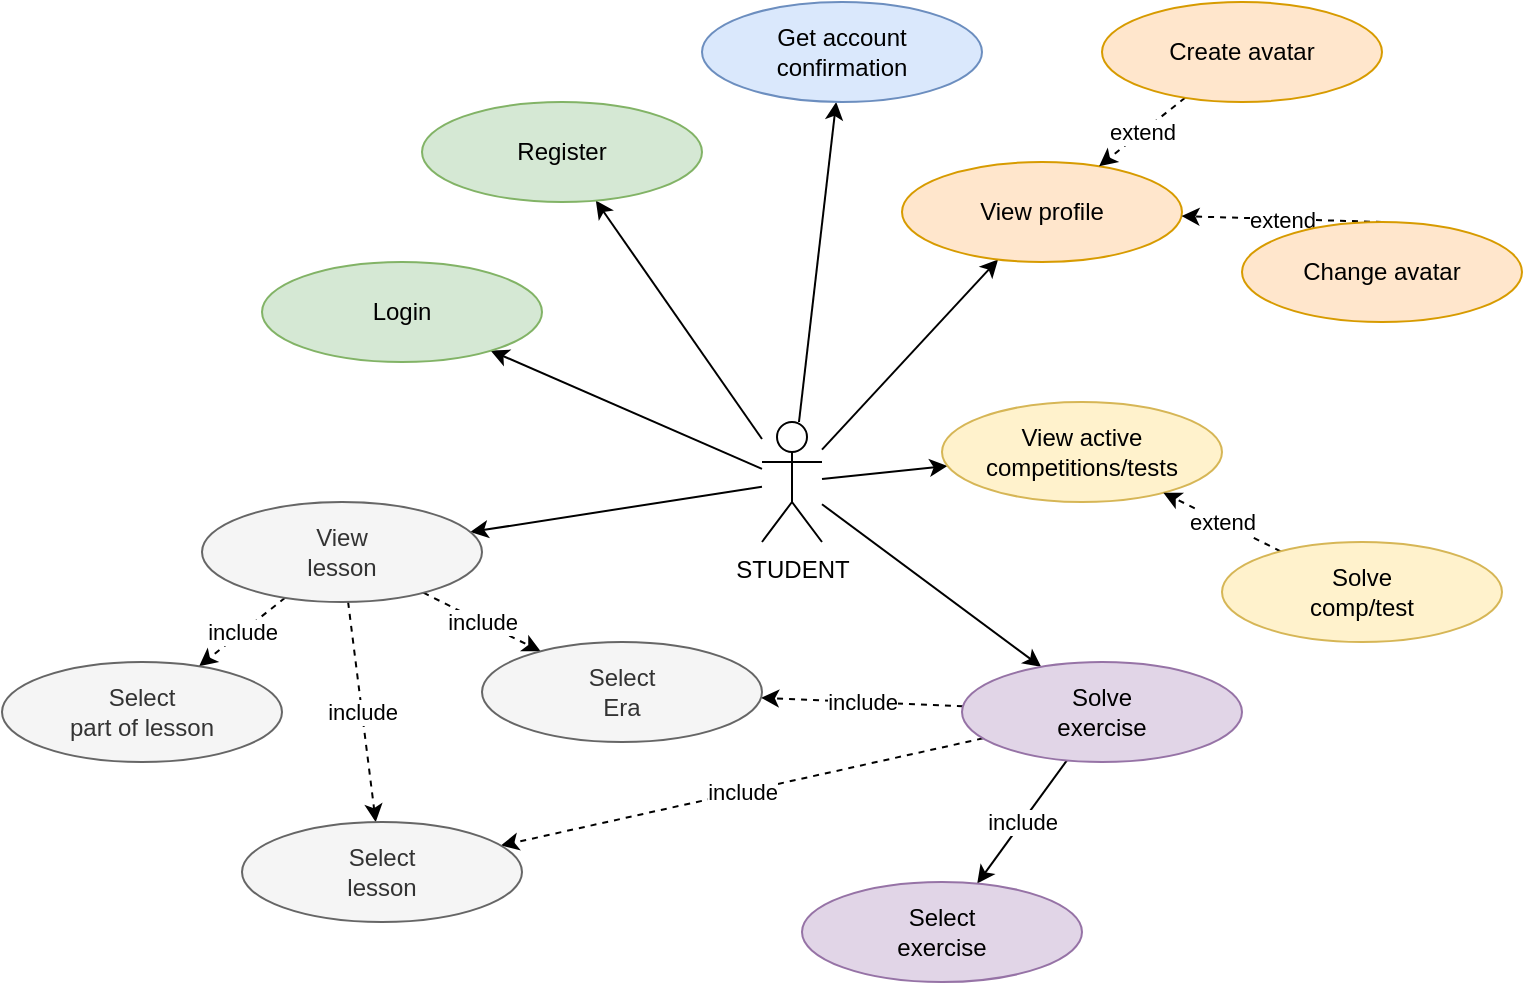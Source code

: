 <mxfile version="24.2.2" type="device">
  <diagram name="Страница-1" id="WcqHhNVJukCY2KidQPpv">
    <mxGraphModel dx="1434" dy="738" grid="1" gridSize="10" guides="1" tooltips="1" connect="1" arrows="1" fold="1" page="1" pageScale="1" pageWidth="827" pageHeight="1169" math="0" shadow="0">
      <root>
        <mxCell id="0" />
        <mxCell id="1" parent="0" />
        <mxCell id="YKc2kV-cfJVW2iqWpYW3-6" style="rounded=0;orthogonalLoop=1;jettySize=auto;html=1;" edge="1" parent="1" source="YKc2kV-cfJVW2iqWpYW3-1" target="YKc2kV-cfJVW2iqWpYW3-4">
          <mxGeometry relative="1" as="geometry" />
        </mxCell>
        <mxCell id="YKc2kV-cfJVW2iqWpYW3-7" style="rounded=0;orthogonalLoop=1;jettySize=auto;html=1;" edge="1" parent="1" source="YKc2kV-cfJVW2iqWpYW3-1" target="YKc2kV-cfJVW2iqWpYW3-5">
          <mxGeometry relative="1" as="geometry" />
        </mxCell>
        <mxCell id="YKc2kV-cfJVW2iqWpYW3-9" style="rounded=0;orthogonalLoop=1;jettySize=auto;html=1;" edge="1" parent="1" source="YKc2kV-cfJVW2iqWpYW3-1" target="YKc2kV-cfJVW2iqWpYW3-8">
          <mxGeometry relative="1" as="geometry" />
        </mxCell>
        <mxCell id="YKc2kV-cfJVW2iqWpYW3-11" style="rounded=0;orthogonalLoop=1;jettySize=auto;html=1;" edge="1" parent="1" source="YKc2kV-cfJVW2iqWpYW3-1" target="YKc2kV-cfJVW2iqWpYW3-10">
          <mxGeometry relative="1" as="geometry" />
        </mxCell>
        <mxCell id="YKc2kV-cfJVW2iqWpYW3-18" style="rounded=0;orthogonalLoop=1;jettySize=auto;html=1;" edge="1" parent="1" source="YKc2kV-cfJVW2iqWpYW3-1" target="YKc2kV-cfJVW2iqWpYW3-16">
          <mxGeometry relative="1" as="geometry" />
        </mxCell>
        <mxCell id="YKc2kV-cfJVW2iqWpYW3-25" style="rounded=0;orthogonalLoop=1;jettySize=auto;html=1;" edge="1" parent="1" source="YKc2kV-cfJVW2iqWpYW3-1" target="YKc2kV-cfJVW2iqWpYW3-24">
          <mxGeometry relative="1" as="geometry" />
        </mxCell>
        <mxCell id="YKc2kV-cfJVW2iqWpYW3-26" style="rounded=0;orthogonalLoop=1;jettySize=auto;html=1;" edge="1" parent="1" source="YKc2kV-cfJVW2iqWpYW3-1" target="YKc2kV-cfJVW2iqWpYW3-23">
          <mxGeometry relative="1" as="geometry" />
        </mxCell>
        <mxCell id="YKc2kV-cfJVW2iqWpYW3-1" value="STUDENT" style="shape=umlActor;verticalLabelPosition=bottom;verticalAlign=top;html=1;outlineConnect=0;" vertex="1" parent="1">
          <mxGeometry x="430" y="350" width="30" height="60" as="geometry" />
        </mxCell>
        <mxCell id="YKc2kV-cfJVW2iqWpYW3-4" value="Register" style="ellipse;whiteSpace=wrap;html=1;fillColor=#d5e8d4;strokeColor=#82b366;" vertex="1" parent="1">
          <mxGeometry x="260" y="190" width="140" height="50" as="geometry" />
        </mxCell>
        <mxCell id="YKc2kV-cfJVW2iqWpYW3-5" value="Login" style="ellipse;whiteSpace=wrap;html=1;fillColor=#d5e8d4;strokeColor=#82b366;" vertex="1" parent="1">
          <mxGeometry x="180" y="270" width="140" height="50" as="geometry" />
        </mxCell>
        <mxCell id="YKc2kV-cfJVW2iqWpYW3-8" value="Get account&lt;br&gt;confirmation" style="ellipse;whiteSpace=wrap;html=1;fillColor=#dae8fc;strokeColor=#6c8ebf;" vertex="1" parent="1">
          <mxGeometry x="400" y="140" width="140" height="50" as="geometry" />
        </mxCell>
        <mxCell id="YKc2kV-cfJVW2iqWpYW3-10" value="View profile" style="ellipse;whiteSpace=wrap;html=1;fillColor=#ffe6cc;strokeColor=#d79b00;" vertex="1" parent="1">
          <mxGeometry x="500" y="220" width="140" height="50" as="geometry" />
        </mxCell>
        <mxCell id="YKc2kV-cfJVW2iqWpYW3-22" value="extend" style="rounded=0;orthogonalLoop=1;jettySize=auto;html=1;dashed=1;" edge="1" parent="1" source="YKc2kV-cfJVW2iqWpYW3-12" target="YKc2kV-cfJVW2iqWpYW3-10">
          <mxGeometry relative="1" as="geometry" />
        </mxCell>
        <mxCell id="YKc2kV-cfJVW2iqWpYW3-12" value="Create avatar" style="ellipse;whiteSpace=wrap;html=1;fillColor=#ffe6cc;strokeColor=#d79b00;" vertex="1" parent="1">
          <mxGeometry x="600" y="140" width="140" height="50" as="geometry" />
        </mxCell>
        <mxCell id="YKc2kV-cfJVW2iqWpYW3-21" value="extend" style="rounded=0;orthogonalLoop=1;jettySize=auto;html=1;dashed=1;exitX=0.5;exitY=0;exitDx=0;exitDy=0;" edge="1" parent="1" source="YKc2kV-cfJVW2iqWpYW3-13" target="YKc2kV-cfJVW2iqWpYW3-10">
          <mxGeometry relative="1" as="geometry" />
        </mxCell>
        <mxCell id="YKc2kV-cfJVW2iqWpYW3-13" value="Change avatar" style="ellipse;whiteSpace=wrap;html=1;fillColor=#ffe6cc;strokeColor=#d79b00;" vertex="1" parent="1">
          <mxGeometry x="670" y="250" width="140" height="50" as="geometry" />
        </mxCell>
        <mxCell id="YKc2kV-cfJVW2iqWpYW3-16" value="&lt;div&gt;View active&lt;br&gt;competitions/tests&lt;/div&gt;" style="ellipse;whiteSpace=wrap;html=1;fillColor=#fff2cc;strokeColor=#d6b656;" vertex="1" parent="1">
          <mxGeometry x="520" y="340" width="140" height="50" as="geometry" />
        </mxCell>
        <mxCell id="YKc2kV-cfJVW2iqWpYW3-20" value="extend" style="rounded=0;orthogonalLoop=1;jettySize=auto;html=1;dashed=1;" edge="1" parent="1" source="YKc2kV-cfJVW2iqWpYW3-17" target="YKc2kV-cfJVW2iqWpYW3-16">
          <mxGeometry relative="1" as="geometry" />
        </mxCell>
        <mxCell id="YKc2kV-cfJVW2iqWpYW3-17" value="Solve&lt;br&gt;comp/test" style="ellipse;whiteSpace=wrap;html=1;fillColor=#fff2cc;strokeColor=#d6b656;" vertex="1" parent="1">
          <mxGeometry x="660" y="410" width="140" height="50" as="geometry" />
        </mxCell>
        <mxCell id="YKc2kV-cfJVW2iqWpYW3-33" value="include" style="rounded=0;orthogonalLoop=1;jettySize=auto;html=1;dashed=1;" edge="1" parent="1" source="YKc2kV-cfJVW2iqWpYW3-23" target="YKc2kV-cfJVW2iqWpYW3-27">
          <mxGeometry relative="1" as="geometry" />
        </mxCell>
        <mxCell id="YKc2kV-cfJVW2iqWpYW3-34" value="include" style="rounded=0;orthogonalLoop=1;jettySize=auto;html=1;dashed=1;" edge="1" parent="1" source="YKc2kV-cfJVW2iqWpYW3-23" target="YKc2kV-cfJVW2iqWpYW3-28">
          <mxGeometry relative="1" as="geometry" />
        </mxCell>
        <mxCell id="YKc2kV-cfJVW2iqWpYW3-36" value="include" style="rounded=0;orthogonalLoop=1;jettySize=auto;html=1;" edge="1" parent="1" source="YKc2kV-cfJVW2iqWpYW3-23" target="YKc2kV-cfJVW2iqWpYW3-35">
          <mxGeometry relative="1" as="geometry" />
        </mxCell>
        <mxCell id="YKc2kV-cfJVW2iqWpYW3-23" value="&lt;div&gt;Solve&lt;/div&gt;&lt;div&gt;exercise&lt;/div&gt;" style="ellipse;whiteSpace=wrap;html=1;fillColor=#e1d5e7;strokeColor=#9673a6;" vertex="1" parent="1">
          <mxGeometry x="530" y="470" width="140" height="50" as="geometry" />
        </mxCell>
        <mxCell id="YKc2kV-cfJVW2iqWpYW3-30" value="include" style="rounded=0;orthogonalLoop=1;jettySize=auto;html=1;dashed=1;" edge="1" parent="1" source="YKc2kV-cfJVW2iqWpYW3-24" target="YKc2kV-cfJVW2iqWpYW3-29">
          <mxGeometry relative="1" as="geometry" />
        </mxCell>
        <mxCell id="YKc2kV-cfJVW2iqWpYW3-31" value="include" style="rounded=0;orthogonalLoop=1;jettySize=auto;html=1;dashed=1;" edge="1" parent="1" source="YKc2kV-cfJVW2iqWpYW3-24" target="YKc2kV-cfJVW2iqWpYW3-28">
          <mxGeometry relative="1" as="geometry" />
        </mxCell>
        <mxCell id="YKc2kV-cfJVW2iqWpYW3-32" value="include" style="rounded=0;orthogonalLoop=1;jettySize=auto;html=1;dashed=1;" edge="1" parent="1" source="YKc2kV-cfJVW2iqWpYW3-24" target="YKc2kV-cfJVW2iqWpYW3-27">
          <mxGeometry relative="1" as="geometry" />
        </mxCell>
        <mxCell id="YKc2kV-cfJVW2iqWpYW3-24" value="View&lt;br&gt;lesson" style="ellipse;whiteSpace=wrap;html=1;fillColor=#f5f5f5;strokeColor=#666666;fontColor=#333333;" vertex="1" parent="1">
          <mxGeometry x="150" y="390" width="140" height="50" as="geometry" />
        </mxCell>
        <mxCell id="YKc2kV-cfJVW2iqWpYW3-27" value="Select&lt;br&gt;Era" style="ellipse;whiteSpace=wrap;html=1;fillColor=#f5f5f5;strokeColor=#666666;fontColor=#333333;" vertex="1" parent="1">
          <mxGeometry x="290" y="460" width="140" height="50" as="geometry" />
        </mxCell>
        <mxCell id="YKc2kV-cfJVW2iqWpYW3-28" value="Select&lt;br&gt;lesson" style="ellipse;whiteSpace=wrap;html=1;fillColor=#f5f5f5;strokeColor=#666666;fontColor=#333333;" vertex="1" parent="1">
          <mxGeometry x="170" y="550" width="140" height="50" as="geometry" />
        </mxCell>
        <mxCell id="YKc2kV-cfJVW2iqWpYW3-29" value="Select&lt;br&gt;part of lesson" style="ellipse;whiteSpace=wrap;html=1;fillColor=#f5f5f5;strokeColor=#666666;fontColor=#333333;" vertex="1" parent="1">
          <mxGeometry x="50" y="470" width="140" height="50" as="geometry" />
        </mxCell>
        <mxCell id="YKc2kV-cfJVW2iqWpYW3-35" value="Select&lt;div&gt;exercise&lt;/div&gt;" style="ellipse;whiteSpace=wrap;html=1;fillColor=#e1d5e7;strokeColor=#9673a6;" vertex="1" parent="1">
          <mxGeometry x="450" y="580" width="140" height="50" as="geometry" />
        </mxCell>
      </root>
    </mxGraphModel>
  </diagram>
</mxfile>
